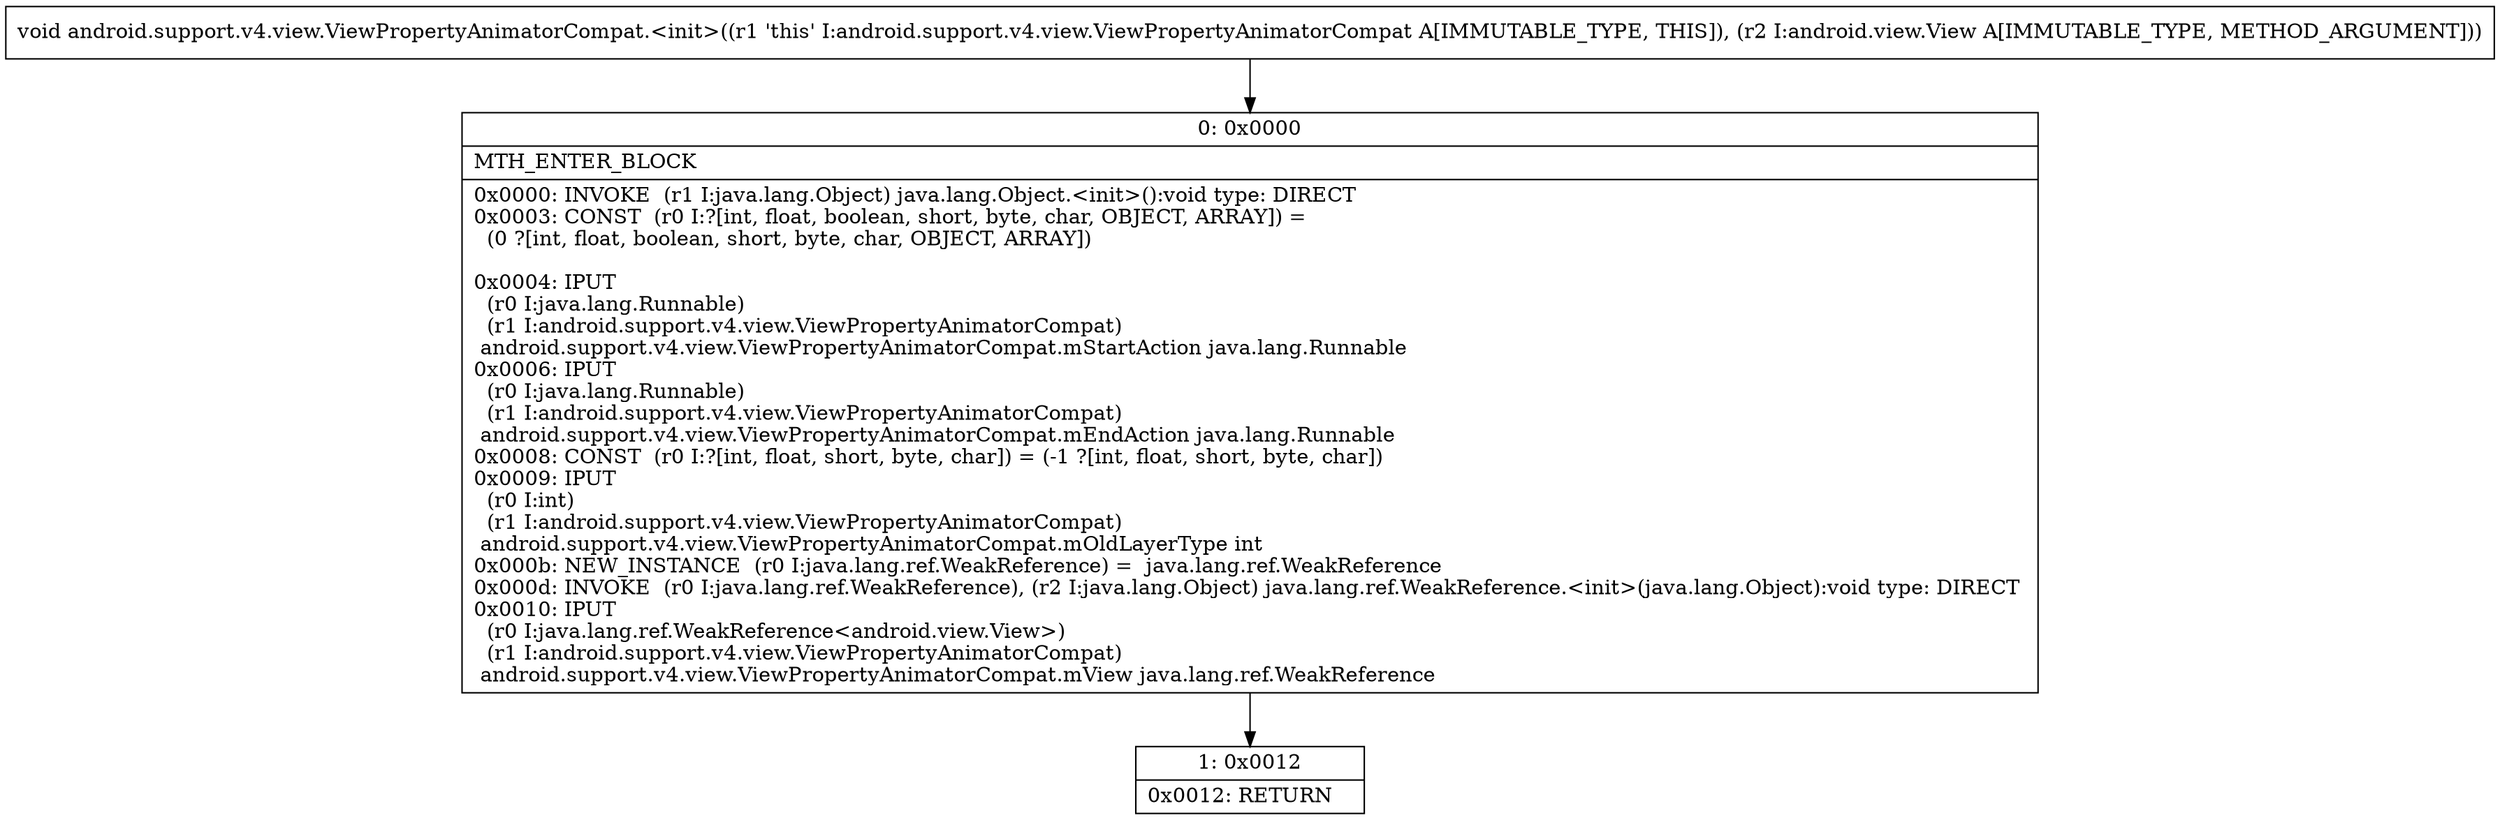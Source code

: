 digraph "CFG forandroid.support.v4.view.ViewPropertyAnimatorCompat.\<init\>(Landroid\/view\/View;)V" {
Node_0 [shape=record,label="{0\:\ 0x0000|MTH_ENTER_BLOCK\l|0x0000: INVOKE  (r1 I:java.lang.Object) java.lang.Object.\<init\>():void type: DIRECT \l0x0003: CONST  (r0 I:?[int, float, boolean, short, byte, char, OBJECT, ARRAY]) = \l  (0 ?[int, float, boolean, short, byte, char, OBJECT, ARRAY])\l \l0x0004: IPUT  \l  (r0 I:java.lang.Runnable)\l  (r1 I:android.support.v4.view.ViewPropertyAnimatorCompat)\l android.support.v4.view.ViewPropertyAnimatorCompat.mStartAction java.lang.Runnable \l0x0006: IPUT  \l  (r0 I:java.lang.Runnable)\l  (r1 I:android.support.v4.view.ViewPropertyAnimatorCompat)\l android.support.v4.view.ViewPropertyAnimatorCompat.mEndAction java.lang.Runnable \l0x0008: CONST  (r0 I:?[int, float, short, byte, char]) = (\-1 ?[int, float, short, byte, char]) \l0x0009: IPUT  \l  (r0 I:int)\l  (r1 I:android.support.v4.view.ViewPropertyAnimatorCompat)\l android.support.v4.view.ViewPropertyAnimatorCompat.mOldLayerType int \l0x000b: NEW_INSTANCE  (r0 I:java.lang.ref.WeakReference) =  java.lang.ref.WeakReference \l0x000d: INVOKE  (r0 I:java.lang.ref.WeakReference), (r2 I:java.lang.Object) java.lang.ref.WeakReference.\<init\>(java.lang.Object):void type: DIRECT \l0x0010: IPUT  \l  (r0 I:java.lang.ref.WeakReference\<android.view.View\>)\l  (r1 I:android.support.v4.view.ViewPropertyAnimatorCompat)\l android.support.v4.view.ViewPropertyAnimatorCompat.mView java.lang.ref.WeakReference \l}"];
Node_1 [shape=record,label="{1\:\ 0x0012|0x0012: RETURN   \l}"];
MethodNode[shape=record,label="{void android.support.v4.view.ViewPropertyAnimatorCompat.\<init\>((r1 'this' I:android.support.v4.view.ViewPropertyAnimatorCompat A[IMMUTABLE_TYPE, THIS]), (r2 I:android.view.View A[IMMUTABLE_TYPE, METHOD_ARGUMENT])) }"];
MethodNode -> Node_0;
Node_0 -> Node_1;
}

